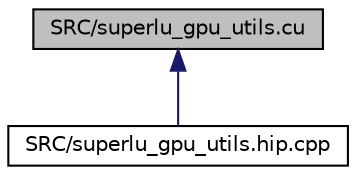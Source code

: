 digraph "SRC/superlu_gpu_utils.cu"
{
 // LATEX_PDF_SIZE
  edge [fontname="Helvetica",fontsize="10",labelfontname="Helvetica",labelfontsize="10"];
  node [fontname="Helvetica",fontsize="10",shape=record];
  Node1 [label="SRC/superlu_gpu_utils.cu",height=0.2,width=0.4,color="black", fillcolor="grey75", style="filled", fontcolor="black",tooltip=" "];
  Node1 -> Node2 [dir="back",color="midnightblue",fontsize="10",style="solid",fontname="Helvetica"];
  Node2 [label="SRC/superlu_gpu_utils.hip.cpp",height=0.2,width=0.4,color="black", fillcolor="white", style="filled",URL="$superlu__gpu__utils_8hip_8cpp.html",tooltip=" "];
}
